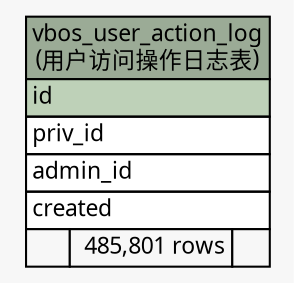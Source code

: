 // dot 2.26.0 on Linux 2.6.32-504.3.3.el6.x86_64
// SchemaSpy rev Unknown
digraph "vbos_user_action_log" {
  graph [
    rankdir="RL"
    bgcolor="#f7f7f7"
    nodesep="0.18"
    ranksep="0.46"
    fontname="Microsoft YaHei"
    fontsize="11"
  ];
  node [
    fontname="Microsoft YaHei"
    fontsize="11"
    shape="plaintext"
  ];
  edge [
    arrowsize="0.8"
  ];
  "vbos_user_action_log" [
    label=<
    <TABLE BORDER="0" CELLBORDER="1" CELLSPACING="0" BGCOLOR="#ffffff">
      <TR><TD COLSPAN="3" BGCOLOR="#9bab96" ALIGN="CENTER">vbos_user_action_log<br/>(用户访问操作日志表)</TD></TR>
      <TR><TD PORT="id" COLSPAN="3" BGCOLOR="#bed1b8" ALIGN="LEFT">id</TD></TR>
      <TR><TD PORT="priv_id" COLSPAN="3" ALIGN="LEFT">priv_id</TD></TR>
      <TR><TD PORT="admin_id" COLSPAN="3" ALIGN="LEFT">admin_id</TD></TR>
      <TR><TD PORT="created" COLSPAN="3" ALIGN="LEFT">created</TD></TR>
      <TR><TD ALIGN="LEFT" BGCOLOR="#f7f7f7">  </TD><TD ALIGN="RIGHT" BGCOLOR="#f7f7f7">485,801 rows</TD><TD ALIGN="RIGHT" BGCOLOR="#f7f7f7">  </TD></TR>
    </TABLE>>
    URL="tables/vbos_user_action_log.html"
    tooltip="vbos_user_action_log"
  ];
}
